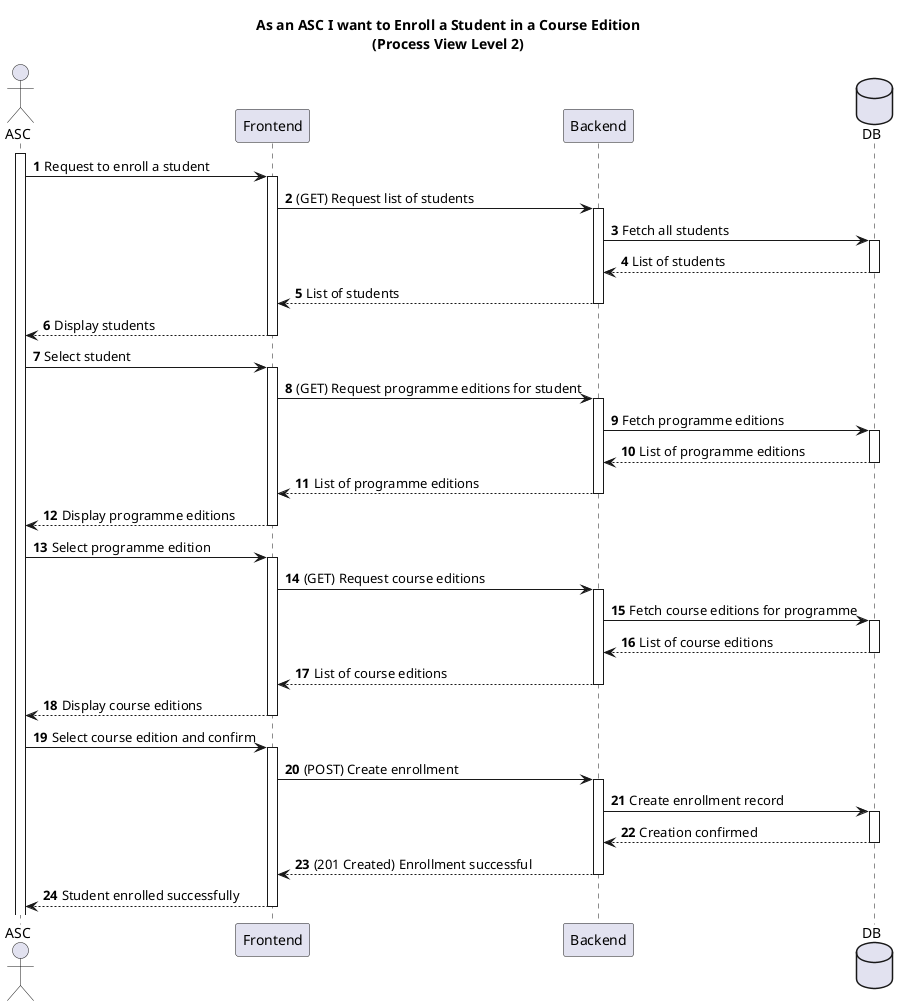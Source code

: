 @startuml
autonumber

title As an ASC I want to Enroll a Student in a Course Edition\n(Process View Level 2)

actor ASC
participant "Frontend" as FE
participant "Backend" as BE
database DB

activate ASC
ASC -> FE ++: Request to enroll a student
FE -> BE ++: (GET) Request list of students
BE -> DB ++: Fetch all students
DB --> BE --: List of students
BE --> FE --: List of students
FE --> ASC --: Display students

ASC -> FE ++: Select student
FE -> BE ++: (GET) Request programme editions for student
BE -> DB ++: Fetch programme editions
DB --> BE --: List of programme editions
BE --> FE --: List of programme editions
FE --> ASC --: Display programme editions

ASC -> FE ++: Select programme edition
FE -> BE ++: (GET) Request course editions
BE -> DB ++: Fetch course editions for programme
DB --> BE --: List of course editions
BE --> FE --: List of course editions
FE --> ASC --: Display course editions

ASC -> FE ++: Select course edition and confirm
FE -> BE ++: (POST) Create enrollment
BE -> DB ++: Create enrollment record
DB --> BE --: Creation confirmed
BE --> FE --: (201 Created) Enrollment successful
FE --> ASC --: Student enrolled successfully

@enduml 